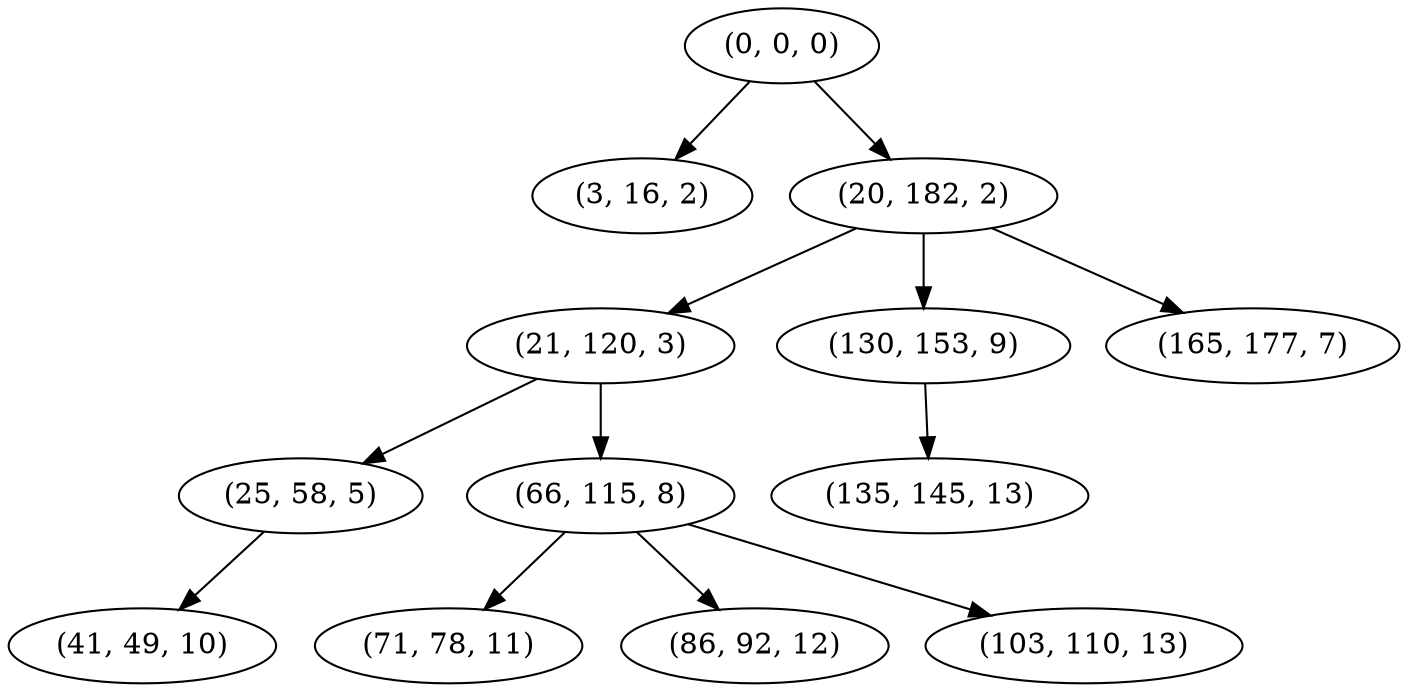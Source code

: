 digraph tree {
    "(0, 0, 0)";
    "(3, 16, 2)";
    "(20, 182, 2)";
    "(21, 120, 3)";
    "(25, 58, 5)";
    "(41, 49, 10)";
    "(66, 115, 8)";
    "(71, 78, 11)";
    "(86, 92, 12)";
    "(103, 110, 13)";
    "(130, 153, 9)";
    "(135, 145, 13)";
    "(165, 177, 7)";
    "(0, 0, 0)" -> "(3, 16, 2)";
    "(0, 0, 0)" -> "(20, 182, 2)";
    "(20, 182, 2)" -> "(21, 120, 3)";
    "(20, 182, 2)" -> "(130, 153, 9)";
    "(20, 182, 2)" -> "(165, 177, 7)";
    "(21, 120, 3)" -> "(25, 58, 5)";
    "(21, 120, 3)" -> "(66, 115, 8)";
    "(25, 58, 5)" -> "(41, 49, 10)";
    "(66, 115, 8)" -> "(71, 78, 11)";
    "(66, 115, 8)" -> "(86, 92, 12)";
    "(66, 115, 8)" -> "(103, 110, 13)";
    "(130, 153, 9)" -> "(135, 145, 13)";
}

